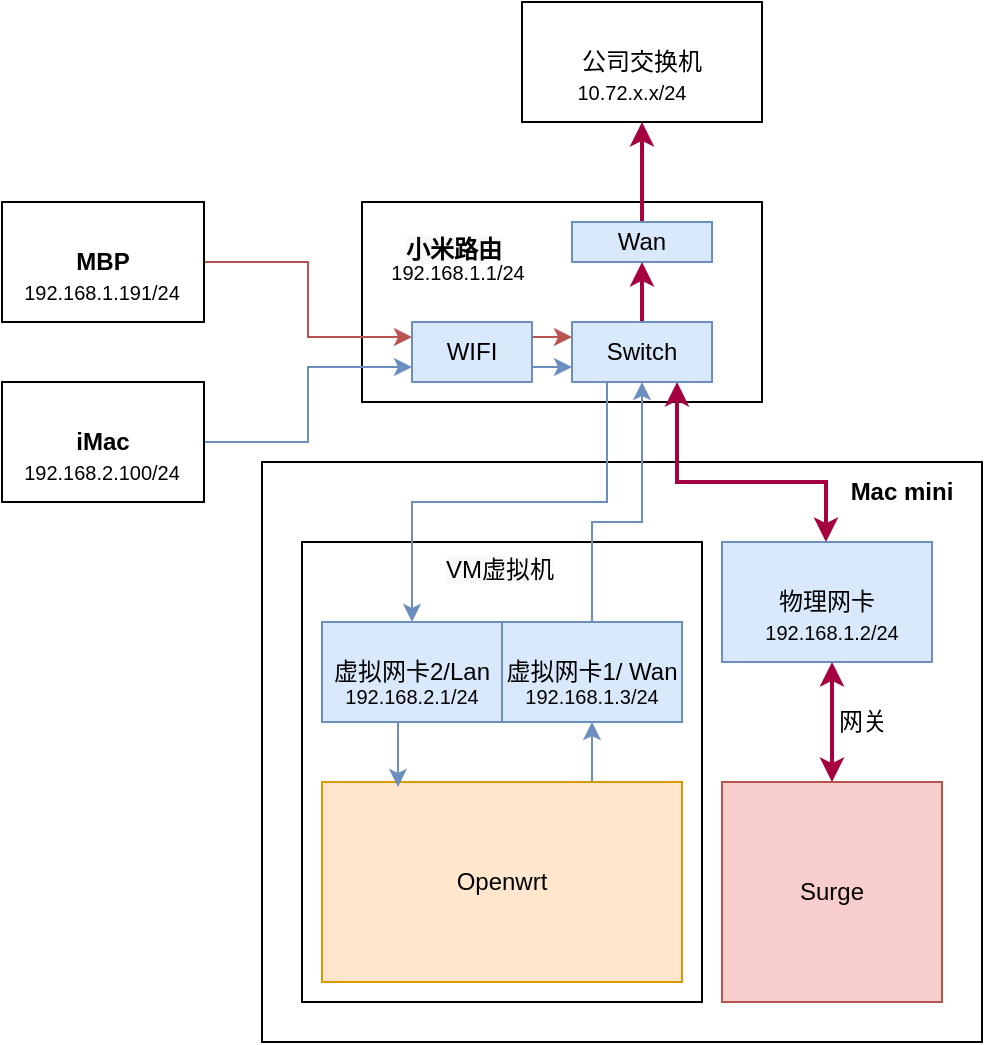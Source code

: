 <mxfile version="18.1.3" type="github">
  <diagram id="gWK721VWxHHNCW9p0_ts" name="Page-1">
    <mxGraphModel dx="722" dy="549" grid="1" gridSize="10" guides="1" tooltips="1" connect="1" arrows="1" fold="1" page="1" pageScale="1" pageWidth="850" pageHeight="1100" math="0" shadow="0">
      <root>
        <mxCell id="0" />
        <mxCell id="1" parent="0" />
        <mxCell id="YrRpA6pv-Kg-ljf40S_Z-31" value="" style="rounded=0;whiteSpace=wrap;html=1;" parent="1" vertex="1">
          <mxGeometry x="250" y="170" width="200" height="100" as="geometry" />
        </mxCell>
        <mxCell id="YrRpA6pv-Kg-ljf40S_Z-32" value="" style="whiteSpace=wrap;html=1;rounded=0;" parent="1" vertex="1">
          <mxGeometry x="200" y="300" width="360" height="290" as="geometry" />
        </mxCell>
        <mxCell id="YrRpA6pv-Kg-ljf40S_Z-34" value="公司交换机" style="whiteSpace=wrap;html=1;rounded=0;" parent="1" vertex="1">
          <mxGeometry x="330" y="70" width="120" height="60" as="geometry" />
        </mxCell>
        <mxCell id="YrRpA6pv-Kg-ljf40S_Z-37" value="Surge" style="rounded=0;whiteSpace=wrap;html=1;fillColor=#f8cecc;strokeColor=#b85450;" parent="1" vertex="1">
          <mxGeometry x="430" y="460" width="110" height="110" as="geometry" />
        </mxCell>
        <mxCell id="YrRpA6pv-Kg-ljf40S_Z-38" value="" style="rounded=0;whiteSpace=wrap;html=1;" parent="1" vertex="1">
          <mxGeometry x="220" y="340" width="200" height="230" as="geometry" />
        </mxCell>
        <mxCell id="YrRpA6pv-Kg-ljf40S_Z-39" value="&lt;span style=&quot;caret-color: rgb(0, 0, 0); color: rgb(0, 0, 0); font-family: Helvetica; font-size: 12px; font-style: normal; font-variant-caps: normal; letter-spacing: normal; text-align: center; text-indent: 0px; text-transform: none; word-spacing: 0px; -webkit-text-stroke-width: 0px; background-color: rgb(248, 249, 250); text-decoration: none; float: none; display: inline !important;&quot;&gt;VM虚拟机&lt;/span&gt;" style="text;whiteSpace=wrap;html=1;fontStyle=0" parent="1" vertex="1">
          <mxGeometry x="290" y="340" width="65" height="30" as="geometry" />
        </mxCell>
        <mxCell id="d61wTnl6LTkN8rs3XpX--5" style="edgeStyle=orthogonalEdgeStyle;rounded=0;orthogonalLoop=1;jettySize=auto;html=1;exitX=0.75;exitY=0;exitDx=0;exitDy=0;entryX=0.5;entryY=1;entryDx=0;entryDy=0;fillColor=#dae8fc;strokeColor=#6c8ebf;" edge="1" parent="1" source="YrRpA6pv-Kg-ljf40S_Z-41" target="YrRpA6pv-Kg-ljf40S_Z-51">
          <mxGeometry relative="1" as="geometry" />
        </mxCell>
        <mxCell id="YrRpA6pv-Kg-ljf40S_Z-41" value="&lt;span style=&quot;&quot;&gt;Openwrt&lt;/span&gt;" style="rounded=0;whiteSpace=wrap;html=1;fillColor=#ffe6cc;strokeColor=#d79b00;" parent="1" vertex="1">
          <mxGeometry x="230" y="460" width="180" height="100" as="geometry" />
        </mxCell>
        <mxCell id="YrRpA6pv-Kg-ljf40S_Z-46" value="网关" style="text;html=1;align=center;verticalAlign=middle;resizable=0;points=[];autosize=1;strokeColor=none;fillColor=none;" parent="1" vertex="1">
          <mxGeometry x="480" y="420" width="40" height="20" as="geometry" />
        </mxCell>
        <mxCell id="d61wTnl6LTkN8rs3XpX--20" style="edgeStyle=orthogonalEdgeStyle;rounded=0;orthogonalLoop=1;jettySize=auto;html=1;entryX=0;entryY=0.75;entryDx=0;entryDy=0;fillColor=#dae8fc;strokeColor=#6c8ebf;" edge="1" parent="1" source="YrRpA6pv-Kg-ljf40S_Z-49" target="d61wTnl6LTkN8rs3XpX--18">
          <mxGeometry relative="1" as="geometry" />
        </mxCell>
        <mxCell id="YrRpA6pv-Kg-ljf40S_Z-49" value="iMac" style="rounded=0;whiteSpace=wrap;html=1;fontStyle=1;" parent="1" vertex="1">
          <mxGeometry x="70" y="260" width="101" height="60" as="geometry" />
        </mxCell>
        <mxCell id="d61wTnl6LTkN8rs3XpX--55" style="edgeStyle=orthogonalEdgeStyle;rounded=0;orthogonalLoop=1;jettySize=auto;html=1;exitX=0.5;exitY=0;exitDx=0;exitDy=0;fontSize=10;startArrow=none;startFill=0;strokeWidth=1;fillColor=#dae8fc;strokeColor=#6c8ebf;" edge="1" parent="1" source="YrRpA6pv-Kg-ljf40S_Z-51" target="d61wTnl6LTkN8rs3XpX--14">
          <mxGeometry relative="1" as="geometry">
            <Array as="points">
              <mxPoint x="365" y="330" />
              <mxPoint x="390" y="330" />
            </Array>
          </mxGeometry>
        </mxCell>
        <mxCell id="YrRpA6pv-Kg-ljf40S_Z-51" value="虚拟网卡1/ Wan" style="whiteSpace=wrap;html=1;rounded=0;fillColor=#dae8fc;strokeColor=#6c8ebf;" parent="1" vertex="1">
          <mxGeometry x="320" y="380" width="90" height="50" as="geometry" />
        </mxCell>
        <mxCell id="d61wTnl6LTkN8rs3XpX--4" style="edgeStyle=orthogonalEdgeStyle;rounded=0;orthogonalLoop=1;jettySize=auto;html=1;exitX=0.5;exitY=1;exitDx=0;exitDy=0;entryX=0.211;entryY=0.025;entryDx=0;entryDy=0;entryPerimeter=0;fillColor=#dae8fc;strokeColor=#6c8ebf;" edge="1" parent="1" source="YrRpA6pv-Kg-ljf40S_Z-56" target="YrRpA6pv-Kg-ljf40S_Z-41">
          <mxGeometry relative="1" as="geometry" />
        </mxCell>
        <mxCell id="YrRpA6pv-Kg-ljf40S_Z-56" value="虚拟网卡2/Lan" style="whiteSpace=wrap;html=1;rounded=0;fillColor=#dae8fc;strokeColor=#6c8ebf;" parent="1" vertex="1">
          <mxGeometry x="230" y="380" width="90" height="50" as="geometry" />
        </mxCell>
        <mxCell id="YrRpA6pv-Kg-ljf40S_Z-61" value="Mac mini" style="text;html=1;strokeColor=none;fillColor=none;align=center;verticalAlign=middle;whiteSpace=wrap;rounded=0;fontStyle=1" parent="1" vertex="1">
          <mxGeometry x="490" y="300" width="60" height="30" as="geometry" />
        </mxCell>
        <mxCell id="d61wTnl6LTkN8rs3XpX--8" value="&lt;span style=&quot;caret-color: rgb(0, 0, 0); color: rgb(0, 0, 0); font-family: Helvetica; font-size: 12px; font-style: normal; font-variant-caps: normal; letter-spacing: normal; text-align: center; text-indent: 0px; text-transform: none; word-spacing: 0px; -webkit-text-stroke-width: 0px; background-color: rgb(248, 249, 250); text-decoration: none; float: none; display: inline !important;&quot;&gt;小米路由&lt;/span&gt;" style="text;whiteSpace=wrap;html=1;fontStyle=1" vertex="1" parent="1">
          <mxGeometry x="270" y="180" width="55" height="20" as="geometry" />
        </mxCell>
        <mxCell id="d61wTnl6LTkN8rs3XpX--15" style="edgeStyle=orthogonalEdgeStyle;rounded=0;orthogonalLoop=1;jettySize=auto;html=1;exitX=0.5;exitY=0;exitDx=0;exitDy=0;fillColor=#d80073;strokeColor=#A50040;strokeWidth=2;" edge="1" parent="1" source="d61wTnl6LTkN8rs3XpX--12" target="YrRpA6pv-Kg-ljf40S_Z-34">
          <mxGeometry relative="1" as="geometry" />
        </mxCell>
        <mxCell id="d61wTnl6LTkN8rs3XpX--12" value="Wan" style="rounded=0;whiteSpace=wrap;html=1;fillColor=#dae8fc;strokeColor=#6c8ebf;" vertex="1" parent="1">
          <mxGeometry x="355" y="180" width="70" height="20" as="geometry" />
        </mxCell>
        <mxCell id="d61wTnl6LTkN8rs3XpX--28" style="edgeStyle=orthogonalEdgeStyle;rounded=0;orthogonalLoop=1;jettySize=auto;html=1;exitX=0.5;exitY=0;exitDx=0;exitDy=0;entryX=0.5;entryY=1;entryDx=0;entryDy=0;fillColor=#d80073;strokeColor=#A50040;strokeWidth=2;" edge="1" parent="1" source="d61wTnl6LTkN8rs3XpX--14" target="d61wTnl6LTkN8rs3XpX--12">
          <mxGeometry relative="1" as="geometry" />
        </mxCell>
        <mxCell id="d61wTnl6LTkN8rs3XpX--56" style="edgeStyle=orthogonalEdgeStyle;rounded=0;orthogonalLoop=1;jettySize=auto;html=1;exitX=0.25;exitY=1;exitDx=0;exitDy=0;entryX=0.5;entryY=0;entryDx=0;entryDy=0;fontSize=10;startArrow=none;startFill=0;strokeWidth=1;fillColor=#dae8fc;strokeColor=#6c8ebf;" edge="1" parent="1" source="d61wTnl6LTkN8rs3XpX--14" target="YrRpA6pv-Kg-ljf40S_Z-56">
          <mxGeometry relative="1" as="geometry">
            <Array as="points">
              <mxPoint x="372" y="320" />
              <mxPoint x="275" y="320" />
            </Array>
          </mxGeometry>
        </mxCell>
        <mxCell id="d61wTnl6LTkN8rs3XpX--60" style="edgeStyle=orthogonalEdgeStyle;rounded=0;orthogonalLoop=1;jettySize=auto;html=1;exitX=0.75;exitY=1;exitDx=0;exitDy=0;fontSize=10;startArrow=classic;startFill=1;strokeWidth=2;fillColor=#d80073;strokeColor=#A50040;" edge="1" parent="1" source="d61wTnl6LTkN8rs3XpX--14" target="d61wTnl6LTkN8rs3XpX--32">
          <mxGeometry relative="1" as="geometry">
            <Array as="points">
              <mxPoint x="408" y="310" />
              <mxPoint x="482" y="310" />
            </Array>
          </mxGeometry>
        </mxCell>
        <mxCell id="d61wTnl6LTkN8rs3XpX--14" value="Switch" style="rounded=0;whiteSpace=wrap;html=1;fillColor=#dae8fc;strokeColor=#6c8ebf;" vertex="1" parent="1">
          <mxGeometry x="355" y="230" width="70" height="30" as="geometry" />
        </mxCell>
        <mxCell id="d61wTnl6LTkN8rs3XpX--21" style="edgeStyle=orthogonalEdgeStyle;rounded=0;orthogonalLoop=1;jettySize=auto;html=1;exitX=1;exitY=0.5;exitDx=0;exitDy=0;entryX=0;entryY=0.25;entryDx=0;entryDy=0;fillColor=#f8cecc;strokeColor=#b85450;" edge="1" parent="1" source="d61wTnl6LTkN8rs3XpX--16" target="d61wTnl6LTkN8rs3XpX--18">
          <mxGeometry relative="1" as="geometry" />
        </mxCell>
        <mxCell id="d61wTnl6LTkN8rs3XpX--16" value="MBP" style="rounded=0;whiteSpace=wrap;html=1;fontStyle=1;" vertex="1" parent="1">
          <mxGeometry x="70" y="170" width="101" height="60" as="geometry" />
        </mxCell>
        <mxCell id="d61wTnl6LTkN8rs3XpX--30" style="edgeStyle=orthogonalEdgeStyle;rounded=0;orthogonalLoop=1;jettySize=auto;html=1;exitX=1;exitY=0.25;exitDx=0;exitDy=0;entryX=0;entryY=0.25;entryDx=0;entryDy=0;strokeWidth=1;fillColor=#f8cecc;strokeColor=#b85450;" edge="1" parent="1" source="d61wTnl6LTkN8rs3XpX--18" target="d61wTnl6LTkN8rs3XpX--14">
          <mxGeometry relative="1" as="geometry" />
        </mxCell>
        <mxCell id="d61wTnl6LTkN8rs3XpX--31" style="edgeStyle=orthogonalEdgeStyle;rounded=0;orthogonalLoop=1;jettySize=auto;html=1;exitX=1;exitY=0.75;exitDx=0;exitDy=0;entryX=0;entryY=0.75;entryDx=0;entryDy=0;strokeWidth=1;fillColor=#dae8fc;strokeColor=#6c8ebf;" edge="1" parent="1" source="d61wTnl6LTkN8rs3XpX--18" target="d61wTnl6LTkN8rs3XpX--14">
          <mxGeometry relative="1" as="geometry" />
        </mxCell>
        <mxCell id="d61wTnl6LTkN8rs3XpX--18" value="WIFI" style="rounded=0;whiteSpace=wrap;html=1;fillColor=#dae8fc;strokeColor=#6c8ebf;" vertex="1" parent="1">
          <mxGeometry x="275" y="230" width="60" height="30" as="geometry" />
        </mxCell>
        <mxCell id="d61wTnl6LTkN8rs3XpX--32" value="物理网卡" style="rounded=0;whiteSpace=wrap;html=1;fillColor=#dae8fc;strokeColor=#6c8ebf;" vertex="1" parent="1">
          <mxGeometry x="430" y="340" width="105" height="60" as="geometry" />
        </mxCell>
        <mxCell id="d61wTnl6LTkN8rs3XpX--45" value="10.72.x.x/24" style="text;html=1;strokeColor=none;fillColor=none;align=center;verticalAlign=middle;whiteSpace=wrap;rounded=0;fontSize=10;" vertex="1" parent="1">
          <mxGeometry x="355" y="100" width="60" height="30" as="geometry" />
        </mxCell>
        <mxCell id="d61wTnl6LTkN8rs3XpX--46" value="192.168.1.1/24" style="text;html=1;strokeColor=none;fillColor=none;align=center;verticalAlign=middle;whiteSpace=wrap;rounded=0;fontSize=10;" vertex="1" parent="1">
          <mxGeometry x="267.5" y="190" width="60" height="30" as="geometry" />
        </mxCell>
        <mxCell id="d61wTnl6LTkN8rs3XpX--47" value="192.168.1.191/24" style="text;html=1;strokeColor=none;fillColor=none;align=center;verticalAlign=middle;whiteSpace=wrap;rounded=0;fontSize=10;" vertex="1" parent="1">
          <mxGeometry x="90" y="200" width="60" height="30" as="geometry" />
        </mxCell>
        <mxCell id="d61wTnl6LTkN8rs3XpX--48" value="192.168.2.100/24" style="text;html=1;strokeColor=none;fillColor=none;align=center;verticalAlign=middle;whiteSpace=wrap;rounded=0;fontSize=10;" vertex="1" parent="1">
          <mxGeometry x="90" y="290" width="60" height="30" as="geometry" />
        </mxCell>
        <mxCell id="d61wTnl6LTkN8rs3XpX--49" value="192.168.2.1/24" style="text;html=1;strokeColor=none;fillColor=none;align=center;verticalAlign=middle;whiteSpace=wrap;rounded=0;fontSize=10;" vertex="1" parent="1">
          <mxGeometry x="245" y="402" width="60" height="30" as="geometry" />
        </mxCell>
        <mxCell id="d61wTnl6LTkN8rs3XpX--62" style="edgeStyle=orthogonalEdgeStyle;rounded=0;orthogonalLoop=1;jettySize=auto;html=1;exitX=0.5;exitY=1;exitDx=0;exitDy=0;entryX=0.5;entryY=0;entryDx=0;entryDy=0;fontSize=10;startArrow=classic;startFill=1;strokeWidth=2;fillColor=#d80073;strokeColor=#A50040;" edge="1" parent="1" source="d61wTnl6LTkN8rs3XpX--50" target="YrRpA6pv-Kg-ljf40S_Z-37">
          <mxGeometry relative="1" as="geometry" />
        </mxCell>
        <mxCell id="d61wTnl6LTkN8rs3XpX--50" value="192.168.1.2/24" style="text;html=1;strokeColor=none;fillColor=none;align=center;verticalAlign=middle;whiteSpace=wrap;rounded=0;fontSize=10;" vertex="1" parent="1">
          <mxGeometry x="455" y="370" width="60" height="30" as="geometry" />
        </mxCell>
        <mxCell id="d61wTnl6LTkN8rs3XpX--51" value="192.168.1.3/24" style="text;html=1;strokeColor=none;fillColor=none;align=center;verticalAlign=middle;whiteSpace=wrap;rounded=0;fontSize=10;" vertex="1" parent="1">
          <mxGeometry x="335" y="402" width="60" height="30" as="geometry" />
        </mxCell>
        <mxCell id="d61wTnl6LTkN8rs3XpX--58" style="edgeStyle=orthogonalEdgeStyle;rounded=0;orthogonalLoop=1;jettySize=auto;html=1;exitX=0.5;exitY=1;exitDx=0;exitDy=0;fontSize=10;startArrow=none;startFill=0;strokeWidth=1;" edge="1" parent="1" source="YrRpA6pv-Kg-ljf40S_Z-38" target="YrRpA6pv-Kg-ljf40S_Z-38">
          <mxGeometry relative="1" as="geometry" />
        </mxCell>
      </root>
    </mxGraphModel>
  </diagram>
</mxfile>
